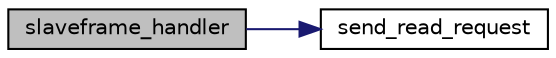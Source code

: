 digraph "slaveframe_handler"
{
  edge [fontname="Helvetica",fontsize="10",labelfontname="Helvetica",labelfontsize="10"];
  node [fontname="Helvetica",fontsize="10",shape=record];
  rankdir="LR";
  Node1 [label="slaveframe_handler",height=0.2,width=0.4,color="black", fillcolor="grey75", style="filled" fontcolor="black"];
  Node1 -> Node2 [color="midnightblue",fontsize="10",style="solid",fontname="Helvetica"];
  Node2 [label="send_read_request",height=0.2,width=0.4,color="black", fillcolor="white", style="filled",URL="$_message_data_8c.html#a3d904b77966b7cdbb55e56721ef49207"];
}
